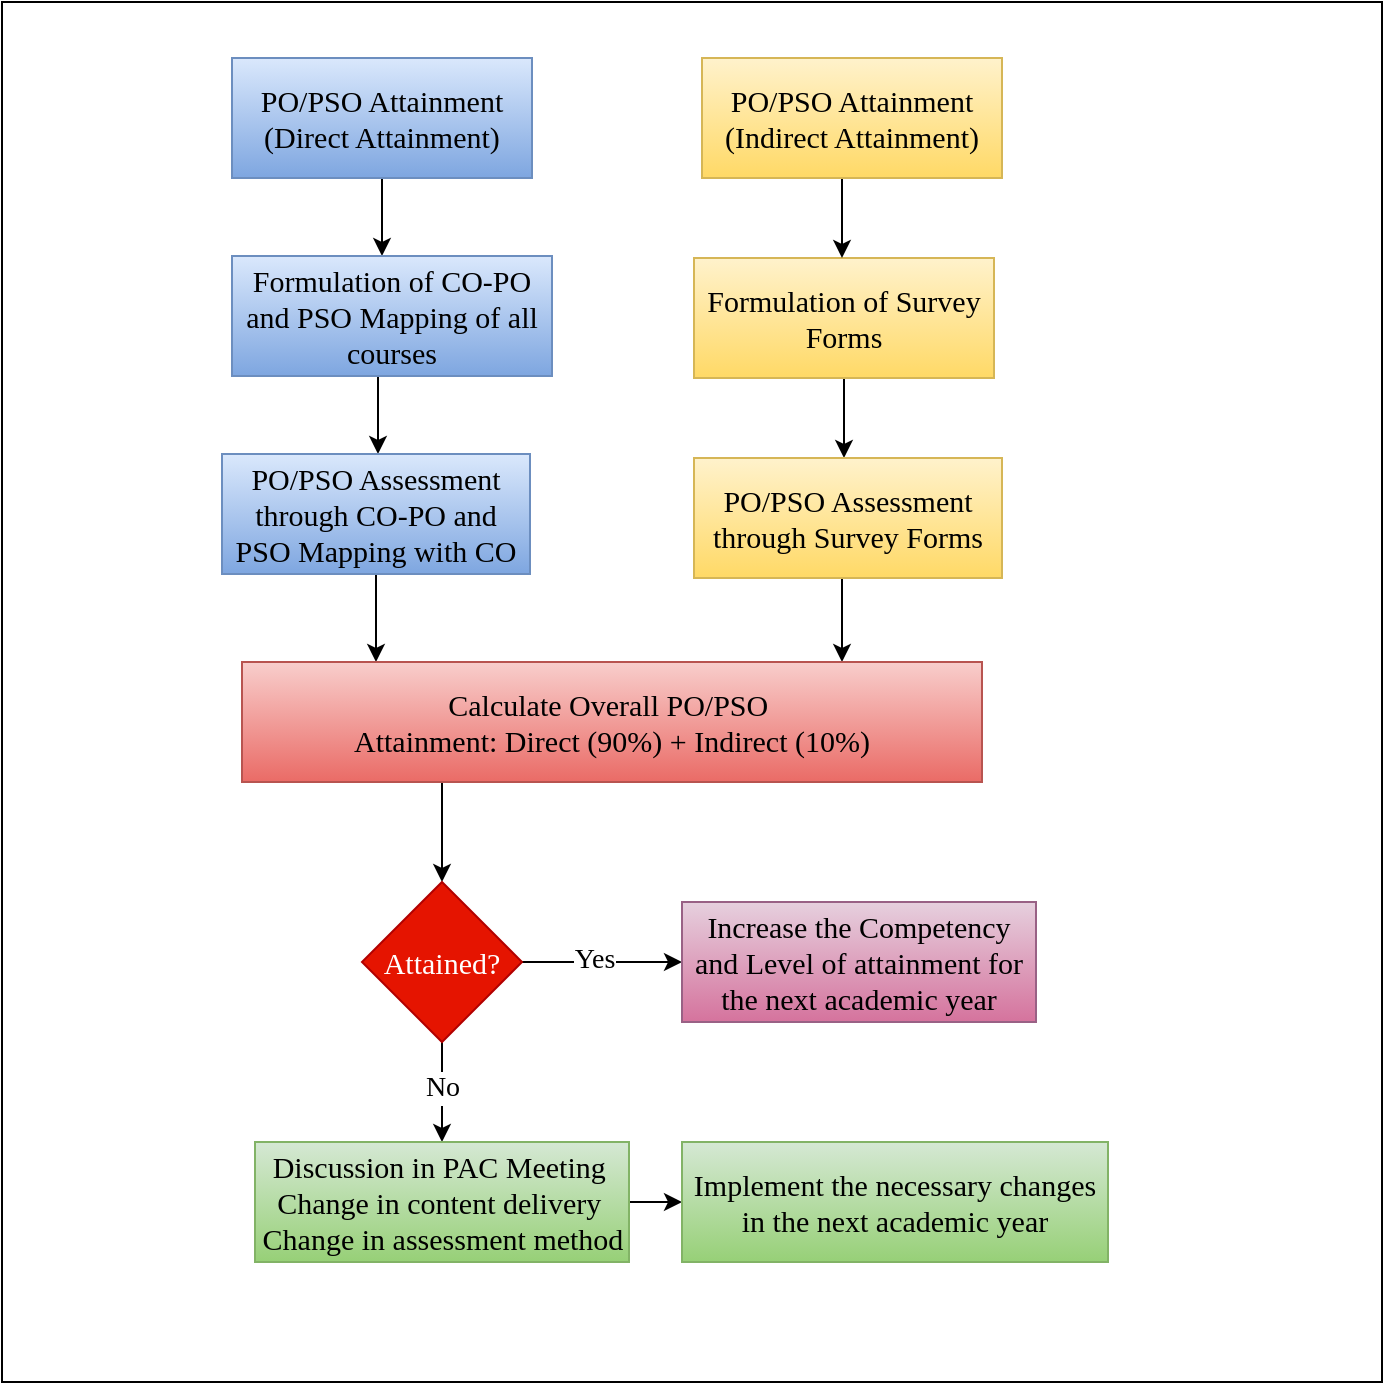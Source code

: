 <mxfile version="26.0.16">
  <diagram name="Page-1" id="f5AIi6hxwdoiLlhEDSTm">
    <mxGraphModel dx="1114" dy="642" grid="1" gridSize="10" guides="1" tooltips="1" connect="1" arrows="1" fold="1" page="1" pageScale="1" pageWidth="850" pageHeight="1100" math="0" shadow="0">
      <root>
        <mxCell id="0" />
        <mxCell id="1" parent="0" />
        <mxCell id="zxSGmt1cIM3xcNmsQ9Th-6" value="" style="whiteSpace=wrap;html=1;aspect=fixed;" vertex="1" parent="1">
          <mxGeometry x="70" y="100" width="690" height="690" as="geometry" />
        </mxCell>
        <mxCell id="3BQgd7bBC_y8RNgucwCz-20" value="" style="edgeStyle=orthogonalEdgeStyle;rounded=0;orthogonalLoop=1;jettySize=auto;html=1;" parent="1" edge="1">
          <mxGeometry relative="1" as="geometry">
            <Array as="points">
              <mxPoint x="260" y="186" />
            </Array>
            <mxPoint x="255" y="186" as="sourcePoint" />
            <mxPoint x="260" y="227" as="targetPoint" />
          </mxGeometry>
        </mxCell>
        <mxCell id="3BQgd7bBC_y8RNgucwCz-1" value="PO/PSO Attainment (Direct Attainment)" style="rounded=0;whiteSpace=wrap;html=1;align=center;verticalAlign=middle;spacingTop=1;spacingLeft=1;spacingBottom=1;spacingRight=1;spacing=2;horizontal=1;fontFamily=Times New Roman;fontSize=15;labelBackgroundColor=none;textShadow=0;fillColor=#dae8fc;strokeColor=#6c8ebf;gradientColor=#7ea6e0;" parent="1" vertex="1">
          <mxGeometry x="185" y="128" width="150" height="60" as="geometry" />
        </mxCell>
        <mxCell id="3BQgd7bBC_y8RNgucwCz-21" value="" style="edgeStyle=orthogonalEdgeStyle;rounded=0;orthogonalLoop=1;jettySize=auto;html=1;" parent="1" edge="1">
          <mxGeometry relative="1" as="geometry">
            <Array as="points">
              <mxPoint x="258" y="316" />
              <mxPoint x="258" y="316" />
            </Array>
            <mxPoint x="258" y="286" as="sourcePoint" />
            <mxPoint x="258" y="326" as="targetPoint" />
          </mxGeometry>
        </mxCell>
        <mxCell id="3BQgd7bBC_y8RNgucwCz-2" value="Formulation of CO-PO and PSO Mapping of all courses" style="rounded=0;whiteSpace=wrap;html=1;align=center;verticalAlign=middle;spacingTop=1;spacingLeft=1;spacingBottom=1;spacingRight=1;spacing=2;horizontal=1;fontFamily=Times New Roman;fontSize=15;labelBackgroundColor=none;textShadow=0;fillColor=#dae8fc;strokeColor=#6c8ebf;gradientColor=#7ea6e0;" parent="1" vertex="1">
          <mxGeometry x="185" y="227" width="160" height="60" as="geometry" />
        </mxCell>
        <mxCell id="3BQgd7bBC_y8RNgucwCz-23" value="" style="edgeStyle=orthogonalEdgeStyle;rounded=0;orthogonalLoop=1;jettySize=auto;html=1;" parent="1" source="3BQgd7bBC_y8RNgucwCz-3" target="3BQgd7bBC_y8RNgucwCz-7" edge="1">
          <mxGeometry relative="1" as="geometry">
            <Array as="points">
              <mxPoint x="257" y="410" />
              <mxPoint x="257" y="410" />
            </Array>
          </mxGeometry>
        </mxCell>
        <mxCell id="3BQgd7bBC_y8RNgucwCz-3" value="PO/PSO Assessment through CO-PO and PSO Mapping with CO" style="rounded=0;whiteSpace=wrap;html=1;align=center;verticalAlign=middle;spacingTop=1;spacingLeft=1;spacingBottom=1;spacingRight=1;spacing=2;horizontal=1;fontFamily=Times New Roman;fontSize=15;labelBackgroundColor=none;textShadow=0;fillColor=#dae8fc;strokeColor=#6c8ebf;gradientColor=#7ea6e0;" parent="1" vertex="1">
          <mxGeometry x="180" y="326" width="154" height="60" as="geometry" />
        </mxCell>
        <mxCell id="3BQgd7bBC_y8RNgucwCz-26" value="" style="edgeStyle=orthogonalEdgeStyle;rounded=0;orthogonalLoop=1;jettySize=auto;html=1;" parent="1" source="3BQgd7bBC_y8RNgucwCz-4" target="3BQgd7bBC_y8RNgucwCz-5" edge="1">
          <mxGeometry relative="1" as="geometry">
            <Array as="points">
              <mxPoint x="480" y="328" />
              <mxPoint x="480" y="328" />
            </Array>
          </mxGeometry>
        </mxCell>
        <mxCell id="3BQgd7bBC_y8RNgucwCz-4" value="Formulation of Survey Forms" style="rounded=0;whiteSpace=wrap;html=1;align=center;verticalAlign=middle;spacingTop=1;spacingLeft=1;spacingBottom=1;spacingRight=1;spacing=2;horizontal=1;perimeterSpacing=0;fontFamily=Times New Roman;fontSize=15;labelBackgroundColor=none;textShadow=0;fillColor=#fff2cc;gradientColor=#ffd966;strokeColor=#d6b656;" parent="1" vertex="1">
          <mxGeometry x="416" y="228" width="150" height="60" as="geometry" />
        </mxCell>
        <mxCell id="3BQgd7bBC_y8RNgucwCz-27" value="" style="edgeStyle=orthogonalEdgeStyle;rounded=0;orthogonalLoop=1;jettySize=auto;html=1;" parent="1" target="3BQgd7bBC_y8RNgucwCz-7" edge="1">
          <mxGeometry relative="1" as="geometry">
            <mxPoint x="498.5" y="370" as="sourcePoint" />
            <mxPoint x="491.5" y="430" as="targetPoint" />
            <Array as="points">
              <mxPoint x="490" y="370" />
            </Array>
          </mxGeometry>
        </mxCell>
        <mxCell id="3BQgd7bBC_y8RNgucwCz-5" value="PO/PSO Assessment through Survey Forms" style="rounded=0;whiteSpace=wrap;html=1;align=center;verticalAlign=middle;spacingTop=1;spacingLeft=1;spacingBottom=1;spacingRight=1;spacing=2;horizontal=1;fontFamily=Times New Roman;fontSize=15;labelBackgroundColor=none;textShadow=0;fillColor=#fff2cc;gradientColor=#ffd966;strokeColor=#d6b656;" parent="1" vertex="1">
          <mxGeometry x="416" y="328" width="154" height="60" as="geometry" />
        </mxCell>
        <mxCell id="3BQgd7bBC_y8RNgucwCz-24" value="" style="edgeStyle=orthogonalEdgeStyle;rounded=0;orthogonalLoop=1;jettySize=auto;html=1;" parent="1" source="3BQgd7bBC_y8RNgucwCz-6" target="3BQgd7bBC_y8RNgucwCz-4" edge="1">
          <mxGeometry relative="1" as="geometry">
            <Array as="points">
              <mxPoint x="490" y="208" />
              <mxPoint x="490" y="208" />
            </Array>
          </mxGeometry>
        </mxCell>
        <mxCell id="3BQgd7bBC_y8RNgucwCz-6" value="PO/PSO Attainment (Indirect Attainment)" style="rounded=0;whiteSpace=wrap;html=1;align=center;verticalAlign=middle;spacingTop=1;spacingLeft=1;spacingBottom=1;spacingRight=1;spacing=2;horizontal=1;fontFamily=Times New Roman;fontSize=15;labelBackgroundColor=none;textShadow=0;fillColor=#fff2cc;strokeColor=#d6b656;gradientColor=#ffd966;" parent="1" vertex="1">
          <mxGeometry x="420" y="128" width="150" height="60" as="geometry" />
        </mxCell>
        <mxCell id="3BQgd7bBC_y8RNgucwCz-9" value="" style="edgeStyle=orthogonalEdgeStyle;rounded=0;orthogonalLoop=1;jettySize=auto;html=1;fontFamily=Times New Roman;fontSize=15;align=center;verticalAlign=middle;spacingTop=1;spacingLeft=1;spacingBottom=1;spacingRight=1;spacing=2;horizontal=1;" parent="1" source="3BQgd7bBC_y8RNgucwCz-7" target="3BQgd7bBC_y8RNgucwCz-8" edge="1">
          <mxGeometry relative="1" as="geometry">
            <Array as="points">
              <mxPoint x="290" y="510" />
              <mxPoint x="290" y="510" />
            </Array>
          </mxGeometry>
        </mxCell>
        <mxCell id="3BQgd7bBC_y8RNgucwCz-7" value="Calculate Overall PO/PSO&amp;nbsp;&lt;div&gt;Attainment: Direct (90%) + Indirect (10%)&lt;/div&gt;" style="rounded=0;whiteSpace=wrap;html=1;fontFamily=Times New Roman;fontSize=15;align=center;verticalAlign=middle;spacingTop=1;spacingLeft=1;spacingBottom=1;spacingRight=1;spacing=2;horizontal=1;fillColor=#f8cecc;gradientColor=#ea6b66;strokeColor=#b85450;" parent="1" vertex="1">
          <mxGeometry x="190" y="430" width="370" height="60" as="geometry" />
        </mxCell>
        <mxCell id="3BQgd7bBC_y8RNgucwCz-13" value="" style="edgeStyle=orthogonalEdgeStyle;rounded=0;orthogonalLoop=1;jettySize=auto;html=1;fontFamily=Times New Roman;fontSize=15;align=center;verticalAlign=middle;spacingTop=1;spacingLeft=1;spacingBottom=1;spacingRight=1;spacing=2;horizontal=1;" parent="1" source="3BQgd7bBC_y8RNgucwCz-8" target="3BQgd7bBC_y8RNgucwCz-12" edge="1">
          <mxGeometry relative="1" as="geometry" />
        </mxCell>
        <mxCell id="zxSGmt1cIM3xcNmsQ9Th-3" value="&lt;font style=&quot;font-size: 14px;&quot; face=&quot;Times New Roman&quot;&gt;Yes&lt;/font&gt;" style="edgeLabel;html=1;align=center;verticalAlign=middle;resizable=0;points=[];fontSize=12;" vertex="1" connectable="0" parent="3BQgd7bBC_y8RNgucwCz-13">
          <mxGeometry x="-0.025" y="3" relative="1" as="geometry">
            <mxPoint x="-3" y="2" as="offset" />
          </mxGeometry>
        </mxCell>
        <mxCell id="3BQgd7bBC_y8RNgucwCz-15" value="" style="edgeStyle=orthogonalEdgeStyle;rounded=0;orthogonalLoop=1;jettySize=auto;html=1;fontFamily=Times New Roman;fontSize=15;align=center;verticalAlign=middle;spacingTop=1;spacingLeft=1;spacingBottom=1;spacingRight=1;spacing=2;horizontal=1;" parent="1" source="3BQgd7bBC_y8RNgucwCz-8" target="3BQgd7bBC_y8RNgucwCz-14" edge="1">
          <mxGeometry relative="1" as="geometry">
            <Array as="points">
              <mxPoint x="290" y="680" />
              <mxPoint x="290" y="680" />
            </Array>
          </mxGeometry>
        </mxCell>
        <mxCell id="zxSGmt1cIM3xcNmsQ9Th-5" value="&lt;font style=&quot;font-size: 14px;&quot; face=&quot;Times New Roman&quot;&gt;No&lt;/font&gt;" style="edgeLabel;html=1;align=center;verticalAlign=middle;resizable=0;points=[];fontSize=12;" vertex="1" connectable="0" parent="3BQgd7bBC_y8RNgucwCz-15">
          <mxGeometry x="-0.1" y="7" relative="1" as="geometry">
            <mxPoint x="-7" as="offset" />
          </mxGeometry>
        </mxCell>
        <mxCell id="3BQgd7bBC_y8RNgucwCz-8" value="Attained?" style="rhombus;whiteSpace=wrap;html=1;fontFamily=Times New Roman;fontSize=15;align=center;verticalAlign=middle;spacingTop=1;spacingLeft=1;spacingBottom=1;spacingRight=1;spacing=2;horizontal=1;fillColor=#e51400;fontColor=#ffffff;strokeColor=#B20000;" parent="1" vertex="1">
          <mxGeometry x="250" y="540" width="80" height="80" as="geometry" />
        </mxCell>
        <mxCell id="3BQgd7bBC_y8RNgucwCz-12" value="Increase the Competency and Level of attainment for the next academic year" style="whiteSpace=wrap;html=1;fontFamily=Times New Roman;fontSize=15;align=center;verticalAlign=middle;spacingTop=1;spacingLeft=1;spacingBottom=1;spacingRight=1;spacing=2;horizontal=1;fillColor=#e6d0de;strokeColor=#996185;gradientColor=#d5739d;" parent="1" vertex="1">
          <mxGeometry x="410" y="550" width="177" height="60" as="geometry" />
        </mxCell>
        <mxCell id="3BQgd7bBC_y8RNgucwCz-17" value="" style="edgeStyle=orthogonalEdgeStyle;rounded=0;orthogonalLoop=1;jettySize=auto;html=1;fontFamily=Times New Roman;fontSize=15;align=center;verticalAlign=middle;spacingTop=1;spacingLeft=1;spacingBottom=1;spacingRight=1;spacing=2;horizontal=1;" parent="1" source="3BQgd7bBC_y8RNgucwCz-14" target="3BQgd7bBC_y8RNgucwCz-16" edge="1">
          <mxGeometry relative="1" as="geometry" />
        </mxCell>
        <mxCell id="3BQgd7bBC_y8RNgucwCz-14" value="Discussion in PAC Meeting&amp;nbsp;&lt;div&gt;Change in content delivery&amp;nbsp;&lt;/div&gt;&lt;div&gt;Change in assessment method&lt;/div&gt;" style="whiteSpace=wrap;html=1;fontFamily=Times New Roman;fontSize=15;align=center;verticalAlign=middle;spacingTop=1;spacingLeft=1;spacingBottom=1;spacingRight=1;spacing=2;horizontal=1;fillColor=#d5e8d4;gradientColor=#97d077;strokeColor=#82b366;" parent="1" vertex="1">
          <mxGeometry x="196.5" y="670" width="187" height="60" as="geometry" />
        </mxCell>
        <mxCell id="3BQgd7bBC_y8RNgucwCz-16" value="Implement the necessary changes in the next academic year" style="whiteSpace=wrap;html=1;fillColor=#d5e8d4;strokeColor=#82b366;fontFamily=Times New Roman;fontSize=15;align=center;verticalAlign=middle;spacingTop=1;spacingLeft=1;spacingBottom=1;spacingRight=1;spacing=2;horizontal=1;gradientColor=#97d077;" parent="1" vertex="1">
          <mxGeometry x="410" y="670" width="213" height="60" as="geometry" />
        </mxCell>
      </root>
    </mxGraphModel>
  </diagram>
</mxfile>
